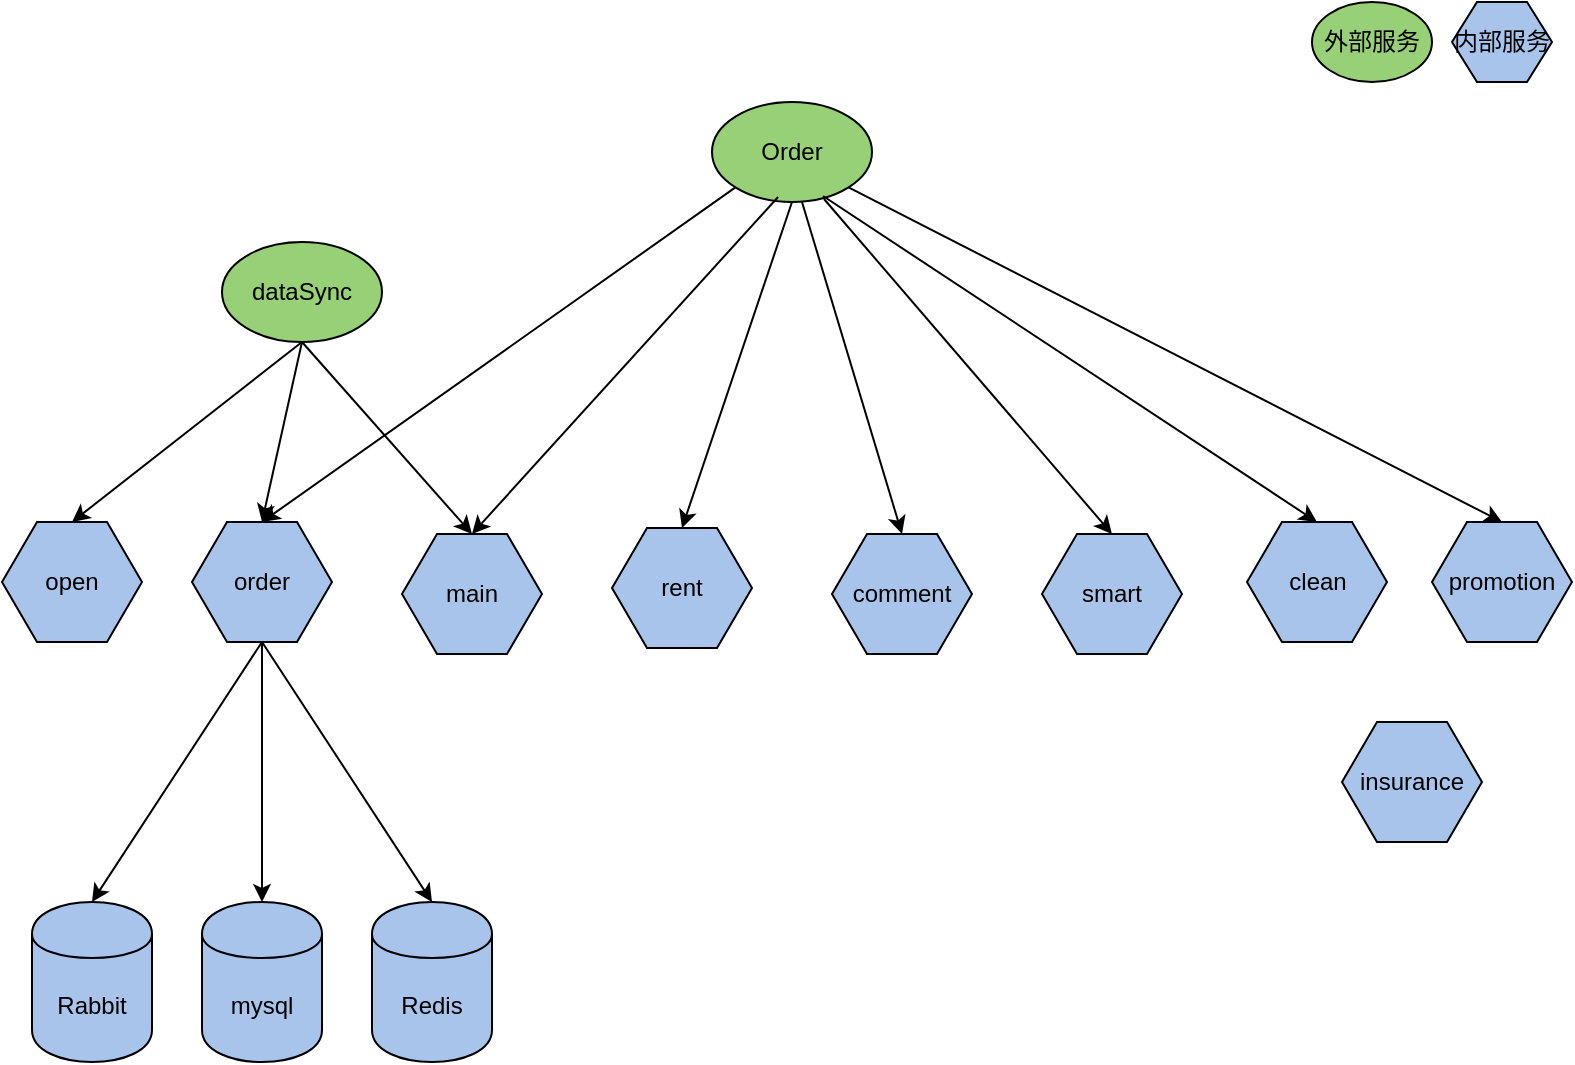 <mxfile version="10.5.1" type="github"><diagram id="GB2U1-Va-4Px_gIs6RLB" name="Page-1"><mxGraphModel dx="1261" dy="728" grid="1" gridSize="10" guides="1" tooltips="1" connect="1" arrows="1" fold="1" page="1" pageScale="1" pageWidth="850" pageHeight="1100" math="0" shadow="0"><root><mxCell id="0"/><mxCell id="1" parent="0"/><mxCell id="k-9mH8rz5WSLefH2c0b7-13" value="Order" style="ellipse;whiteSpace=wrap;html=1;fillColor=#97D077;" vertex="1" parent="1"><mxGeometry x="385" y="140" width="80" height="50" as="geometry"/></mxCell><mxCell id="k-9mH8rz5WSLefH2c0b7-14" value="open" style="shape=hexagon;perimeter=hexagonPerimeter2;whiteSpace=wrap;html=1;fillColor=#A9C4EB;" vertex="1" parent="1"><mxGeometry x="30" y="350" width="70" height="60" as="geometry"/></mxCell><mxCell id="k-9mH8rz5WSLefH2c0b7-15" value="main" style="shape=hexagon;perimeter=hexagonPerimeter2;whiteSpace=wrap;html=1;fillColor=#A9C4EB;" vertex="1" parent="1"><mxGeometry x="230" y="356" width="70" height="60" as="geometry"/></mxCell><mxCell id="k-9mH8rz5WSLefH2c0b7-16" value="comment" style="shape=hexagon;perimeter=hexagonPerimeter2;whiteSpace=wrap;html=1;fillColor=#A9C4EB;" vertex="1" parent="1"><mxGeometry x="445" y="356" width="70" height="60" as="geometry"/></mxCell><mxCell id="k-9mH8rz5WSLefH2c0b7-17" value="clean" style="shape=hexagon;perimeter=hexagonPerimeter2;whiteSpace=wrap;html=1;fillColor=#A9C4EB;" vertex="1" parent="1"><mxGeometry x="652.5" y="350" width="70" height="60" as="geometry"/></mxCell><mxCell id="k-9mH8rz5WSLefH2c0b7-18" value="smart" style="shape=hexagon;perimeter=hexagonPerimeter2;whiteSpace=wrap;html=1;fillColor=#A9C4EB;" vertex="1" parent="1"><mxGeometry x="550" y="356" width="70" height="60" as="geometry"/></mxCell><mxCell id="k-9mH8rz5WSLefH2c0b7-19" value="rent" style="shape=hexagon;perimeter=hexagonPerimeter2;whiteSpace=wrap;html=1;fillColor=#A9C4EB;" vertex="1" parent="1"><mxGeometry x="335" y="353" width="70" height="60" as="geometry"/></mxCell><mxCell id="k-9mH8rz5WSLefH2c0b7-20" value="order" style="shape=hexagon;perimeter=hexagonPerimeter2;whiteSpace=wrap;html=1;fillColor=#A9C4EB;" vertex="1" parent="1"><mxGeometry x="125" y="350" width="70" height="60" as="geometry"/></mxCell><mxCell id="k-9mH8rz5WSLefH2c0b7-21" value="promotion" style="shape=hexagon;perimeter=hexagonPerimeter2;whiteSpace=wrap;html=1;fillColor=#A9C4EB;" vertex="1" parent="1"><mxGeometry x="745" y="350" width="70" height="60" as="geometry"/></mxCell><mxCell id="k-9mH8rz5WSLefH2c0b7-22" value="insurance" style="shape=hexagon;perimeter=hexagonPerimeter2;whiteSpace=wrap;html=1;fillColor=#A9C4EB;" vertex="1" parent="1"><mxGeometry x="700" y="450" width="70" height="60" as="geometry"/></mxCell><mxCell id="k-9mH8rz5WSLefH2c0b7-23" value="外部服务" style="ellipse;whiteSpace=wrap;html=1;fillColor=#97D077;" vertex="1" parent="1"><mxGeometry x="685" y="90" width="60" height="40" as="geometry"/></mxCell><mxCell id="k-9mH8rz5WSLefH2c0b7-24" value="内部服务" style="shape=hexagon;perimeter=hexagonPerimeter2;whiteSpace=wrap;html=1;fillColor=#A9C4EB;" vertex="1" parent="1"><mxGeometry x="755" y="90" width="50" height="40" as="geometry"/></mxCell><mxCell id="k-9mH8rz5WSLefH2c0b7-25" value="dataSync&lt;br&gt;" style="ellipse;whiteSpace=wrap;html=1;fillColor=#97D077;" vertex="1" parent="1"><mxGeometry x="140" y="210" width="80" height="50" as="geometry"/></mxCell><mxCell id="k-9mH8rz5WSLefH2c0b7-31" value="" style="endArrow=classic;html=1;entryX=0.5;entryY=0;entryDx=0;entryDy=0;exitX=0.5;exitY=1;exitDx=0;exitDy=0;" edge="1" parent="1" source="k-9mH8rz5WSLefH2c0b7-25" target="k-9mH8rz5WSLefH2c0b7-14"><mxGeometry width="50" height="50" relative="1" as="geometry"><mxPoint x="180" y="264" as="sourcePoint"/><mxPoint x="100" y="510" as="targetPoint"/></mxGeometry></mxCell><mxCell id="k-9mH8rz5WSLefH2c0b7-32" value="" style="endArrow=classic;html=1;entryX=0.5;entryY=0;entryDx=0;entryDy=0;exitX=0.5;exitY=1;exitDx=0;exitDy=0;" edge="1" parent="1" source="k-9mH8rz5WSLefH2c0b7-25" target="k-9mH8rz5WSLefH2c0b7-20"><mxGeometry width="50" height="50" relative="1" as="geometry"><mxPoint x="180" y="270" as="sourcePoint"/><mxPoint x="90" y="360" as="targetPoint"/></mxGeometry></mxCell><mxCell id="k-9mH8rz5WSLefH2c0b7-33" value="" style="endArrow=classic;html=1;entryX=0.5;entryY=0;entryDx=0;entryDy=0;" edge="1" parent="1" target="k-9mH8rz5WSLefH2c0b7-15"><mxGeometry width="50" height="50" relative="1" as="geometry"><mxPoint x="180" y="260" as="sourcePoint"/><mxPoint x="190" y="360" as="targetPoint"/></mxGeometry></mxCell><mxCell id="k-9mH8rz5WSLefH2c0b7-34" value="" style="endArrow=classic;html=1;exitX=0;exitY=1;exitDx=0;exitDy=0;entryX=0.5;entryY=0;entryDx=0;entryDy=0;" edge="1" parent="1" source="k-9mH8rz5WSLefH2c0b7-13" target="k-9mH8rz5WSLefH2c0b7-20"><mxGeometry width="50" height="50" relative="1" as="geometry"><mxPoint x="190" y="270" as="sourcePoint"/><mxPoint x="110" y="360" as="targetPoint"/></mxGeometry></mxCell><mxCell id="k-9mH8rz5WSLefH2c0b7-35" value="" style="endArrow=classic;html=1;entryX=0.5;entryY=0;entryDx=0;entryDy=0;exitX=0.413;exitY=0.95;exitDx=0;exitDy=0;exitPerimeter=0;" edge="1" parent="1" source="k-9mH8rz5WSLefH2c0b7-13" target="k-9mH8rz5WSLefH2c0b7-15"><mxGeometry width="50" height="50" relative="1" as="geometry"><mxPoint x="430" y="190" as="sourcePoint"/><mxPoint x="190" y="360" as="targetPoint"/></mxGeometry></mxCell><mxCell id="k-9mH8rz5WSLefH2c0b7-36" value="" style="endArrow=classic;html=1;entryX=0.5;entryY=0;entryDx=0;entryDy=0;exitX=0.5;exitY=1;exitDx=0;exitDy=0;" edge="1" parent="1" source="k-9mH8rz5WSLefH2c0b7-13" target="k-9mH8rz5WSLefH2c0b7-19"><mxGeometry width="50" height="50" relative="1" as="geometry"><mxPoint x="430" y="200" as="sourcePoint"/><mxPoint x="285" y="363" as="targetPoint"/></mxGeometry></mxCell><mxCell id="k-9mH8rz5WSLefH2c0b7-37" value="" style="endArrow=classic;html=1;entryX=0.5;entryY=0;entryDx=0;entryDy=0;" edge="1" parent="1" target="k-9mH8rz5WSLefH2c0b7-16"><mxGeometry width="50" height="50" relative="1" as="geometry"><mxPoint x="430" y="190" as="sourcePoint"/><mxPoint x="378" y="360" as="targetPoint"/></mxGeometry></mxCell><mxCell id="k-9mH8rz5WSLefH2c0b7-38" value="" style="endArrow=classic;html=1;exitX=0.7;exitY=0.97;exitDx=0;exitDy=0;exitPerimeter=0;entryX=0.5;entryY=0;entryDx=0;entryDy=0;" edge="1" parent="1" source="k-9mH8rz5WSLefH2c0b7-13" target="k-9mH8rz5WSLefH2c0b7-18"><mxGeometry width="50" height="50" relative="1" as="geometry"><mxPoint x="440" y="200" as="sourcePoint"/><mxPoint x="600" y="350" as="targetPoint"/></mxGeometry></mxCell><mxCell id="k-9mH8rz5WSLefH2c0b7-39" value="" style="endArrow=classic;html=1;exitX=0.694;exitY=0.94;exitDx=0;exitDy=0;exitPerimeter=0;entryX=0.5;entryY=0;entryDx=0;entryDy=0;" edge="1" parent="1" source="k-9mH8rz5WSLefH2c0b7-13" target="k-9mH8rz5WSLefH2c0b7-17"><mxGeometry width="50" height="50" relative="1" as="geometry"><mxPoint x="451" y="199" as="sourcePoint"/><mxPoint x="610" y="360" as="targetPoint"/></mxGeometry></mxCell><mxCell id="k-9mH8rz5WSLefH2c0b7-40" value="" style="endArrow=classic;html=1;entryX=0.5;entryY=0;entryDx=0;entryDy=0;exitX=1;exitY=1;exitDx=0;exitDy=0;" edge="1" parent="1" source="k-9mH8rz5WSLefH2c0b7-13" target="k-9mH8rz5WSLefH2c0b7-21"><mxGeometry width="50" height="50" relative="1" as="geometry"><mxPoint x="440" y="180" as="sourcePoint"/><mxPoint x="715" y="360" as="targetPoint"/></mxGeometry></mxCell><mxCell id="k-9mH8rz5WSLefH2c0b7-41" value="Rabbit" style="shape=cylinder;whiteSpace=wrap;html=1;boundedLbl=1;backgroundOutline=1;fillColor=#A9C4EB;" vertex="1" parent="1"><mxGeometry x="45" y="540" width="60" height="80" as="geometry"/></mxCell><mxCell id="k-9mH8rz5WSLefH2c0b7-43" value="mysql" style="shape=cylinder;whiteSpace=wrap;html=1;boundedLbl=1;backgroundOutline=1;fillColor=#A9C4EB;" vertex="1" parent="1"><mxGeometry x="130" y="540" width="60" height="80" as="geometry"/></mxCell><mxCell id="k-9mH8rz5WSLefH2c0b7-44" value="Redis" style="shape=cylinder;whiteSpace=wrap;html=1;boundedLbl=1;backgroundOutline=1;fillColor=#A9C4EB;" vertex="1" parent="1"><mxGeometry x="215" y="540" width="60" height="80" as="geometry"/></mxCell><mxCell id="k-9mH8rz5WSLefH2c0b7-45" value="" style="endArrow=classic;html=1;entryX=0.5;entryY=0;entryDx=0;entryDy=0;exitX=0.5;exitY=1;exitDx=0;exitDy=0;" edge="1" parent="1" source="k-9mH8rz5WSLefH2c0b7-20" target="k-9mH8rz5WSLefH2c0b7-41"><mxGeometry width="50" height="50" relative="1" as="geometry"><mxPoint x="180" y="420" as="sourcePoint"/><mxPoint x="190" y="360" as="targetPoint"/></mxGeometry></mxCell><mxCell id="k-9mH8rz5WSLefH2c0b7-46" value="" style="endArrow=classic;html=1;entryX=0.5;entryY=0;entryDx=0;entryDy=0;exitX=0.5;exitY=1;exitDx=0;exitDy=0;" edge="1" parent="1" source="k-9mH8rz5WSLefH2c0b7-20" target="k-9mH8rz5WSLefH2c0b7-43"><mxGeometry width="50" height="50" relative="1" as="geometry"><mxPoint x="190" y="420" as="sourcePoint"/><mxPoint x="310" y="560" as="targetPoint"/></mxGeometry></mxCell><mxCell id="k-9mH8rz5WSLefH2c0b7-47" value="" style="endArrow=classic;html=1;entryX=0.5;entryY=0;entryDx=0;entryDy=0;exitX=0.5;exitY=1;exitDx=0;exitDy=0;" edge="1" parent="1" source="k-9mH8rz5WSLefH2c0b7-20" target="k-9mH8rz5WSLefH2c0b7-44"><mxGeometry width="50" height="50" relative="1" as="geometry"><mxPoint x="190" y="420" as="sourcePoint"/><mxPoint x="395" y="560" as="targetPoint"/></mxGeometry></mxCell></root></mxGraphModel></diagram></mxfile>